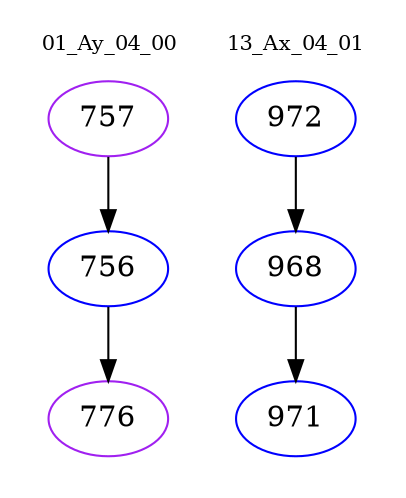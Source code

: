 digraph{
subgraph cluster_0 {
color = white
label = "01_Ay_04_00";
fontsize=10;
T0_757 [label="757", color="purple"]
T0_757 -> T0_756 [color="black"]
T0_756 [label="756", color="blue"]
T0_756 -> T0_776 [color="black"]
T0_776 [label="776", color="purple"]
}
subgraph cluster_1 {
color = white
label = "13_Ax_04_01";
fontsize=10;
T1_972 [label="972", color="blue"]
T1_972 -> T1_968 [color="black"]
T1_968 [label="968", color="blue"]
T1_968 -> T1_971 [color="black"]
T1_971 [label="971", color="blue"]
}
}
